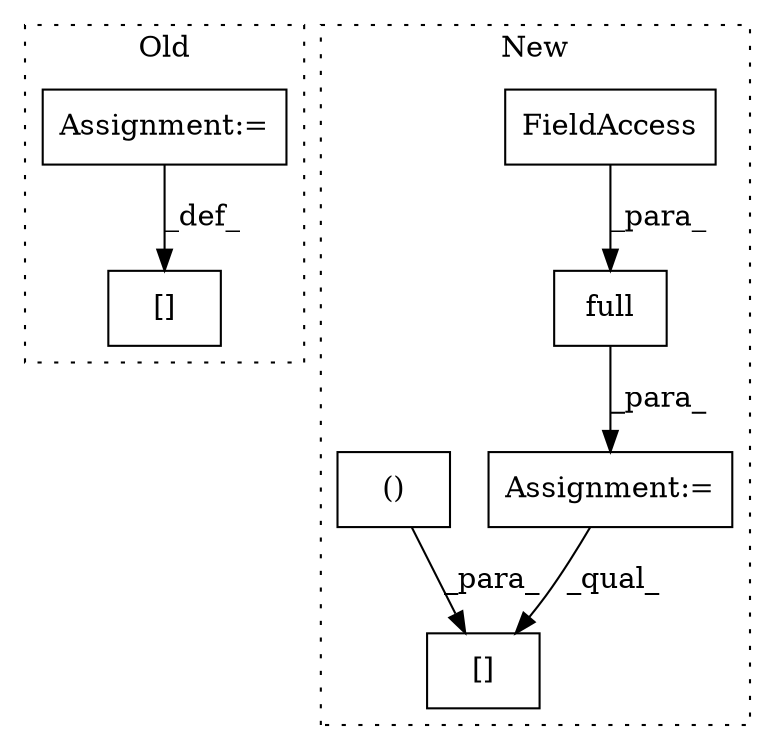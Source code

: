 digraph G {
subgraph cluster0 {
1 [label="[]" a="2" s="9584,9603" l="13,1" shape="box"];
5 [label="Assignment:=" a="7" s="9604" l="1" shape="box"];
label = "Old";
style="dotted";
}
subgraph cluster1 {
2 [label="full" a="32" s="5828,5864" l="5,1" shape="box"];
3 [label="Assignment:=" a="7" s="5821" l="1" shape="box"];
4 [label="FieldAccess" a="22" s="5858" l="6" shape="box"];
6 [label="[]" a="2" s="6173,6218" l="16,2" shape="box"];
7 [label="()" a="106" s="6189" l="29" shape="box"];
label = "New";
style="dotted";
}
2 -> 3 [label="_para_"];
3 -> 6 [label="_qual_"];
4 -> 2 [label="_para_"];
5 -> 1 [label="_def_"];
7 -> 6 [label="_para_"];
}
